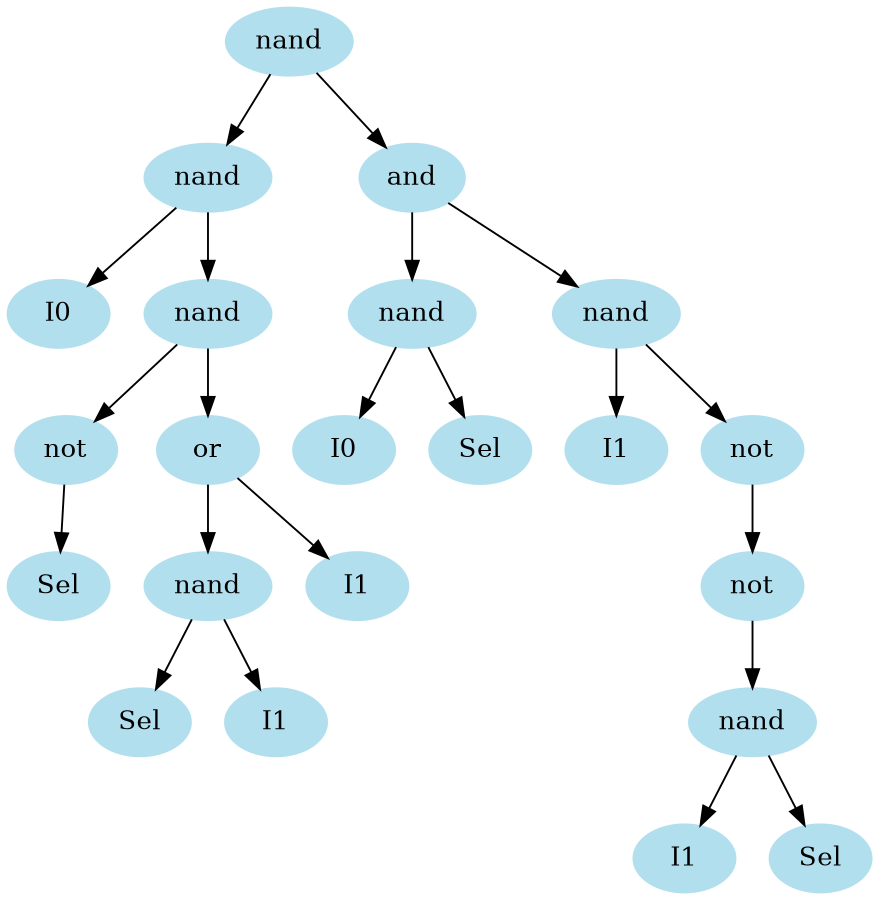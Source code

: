 digraph unix {
	node [color=lightblue2 style=filled]
	size="6,6"
	gate_0 [label=nand]
	gate_1 [label=nand]
	ins_0 [label=I0]
	gate_2 [label=nand]
	gate_3 [label=not]
	ins_1 [label=Sel]
	gate_4 [label=or]
	gate_5 [label=nand]
	ins_2 [label=Sel]
	ins_3 [label=I1]
	ins_4 [label=I1]
	gate_6 [label=and]
	gate_7 [label=nand]
	ins_5 [label=I0]
	ins_6 [label=Sel]
	gate_8 [label=nand]
	ins_7 [label=I1]
	gate_9 [label=not]
	gate_10 [label=not]
	gate_11 [label=nand]
	ins_8 [label=I1]
	ins_9 [label=Sel]
	gate_0 -> gate_1
	gate_0 -> gate_6
	gate_1 -> ins_0
	gate_1 -> gate_2
	gate_2 -> gate_3
	gate_2 -> gate_4
	gate_3 -> ins_1
	gate_4 -> gate_5
	gate_4 -> ins_4
	gate_5 -> ins_2
	gate_5 -> ins_3
	gate_6 -> gate_7
	gate_6 -> gate_8
	gate_7 -> ins_5
	gate_7 -> ins_6
	gate_8 -> ins_7
	gate_8 -> gate_9
	gate_9 -> gate_10
	gate_10 -> gate_11
	gate_11 -> ins_8
	gate_11 -> ins_9
}
